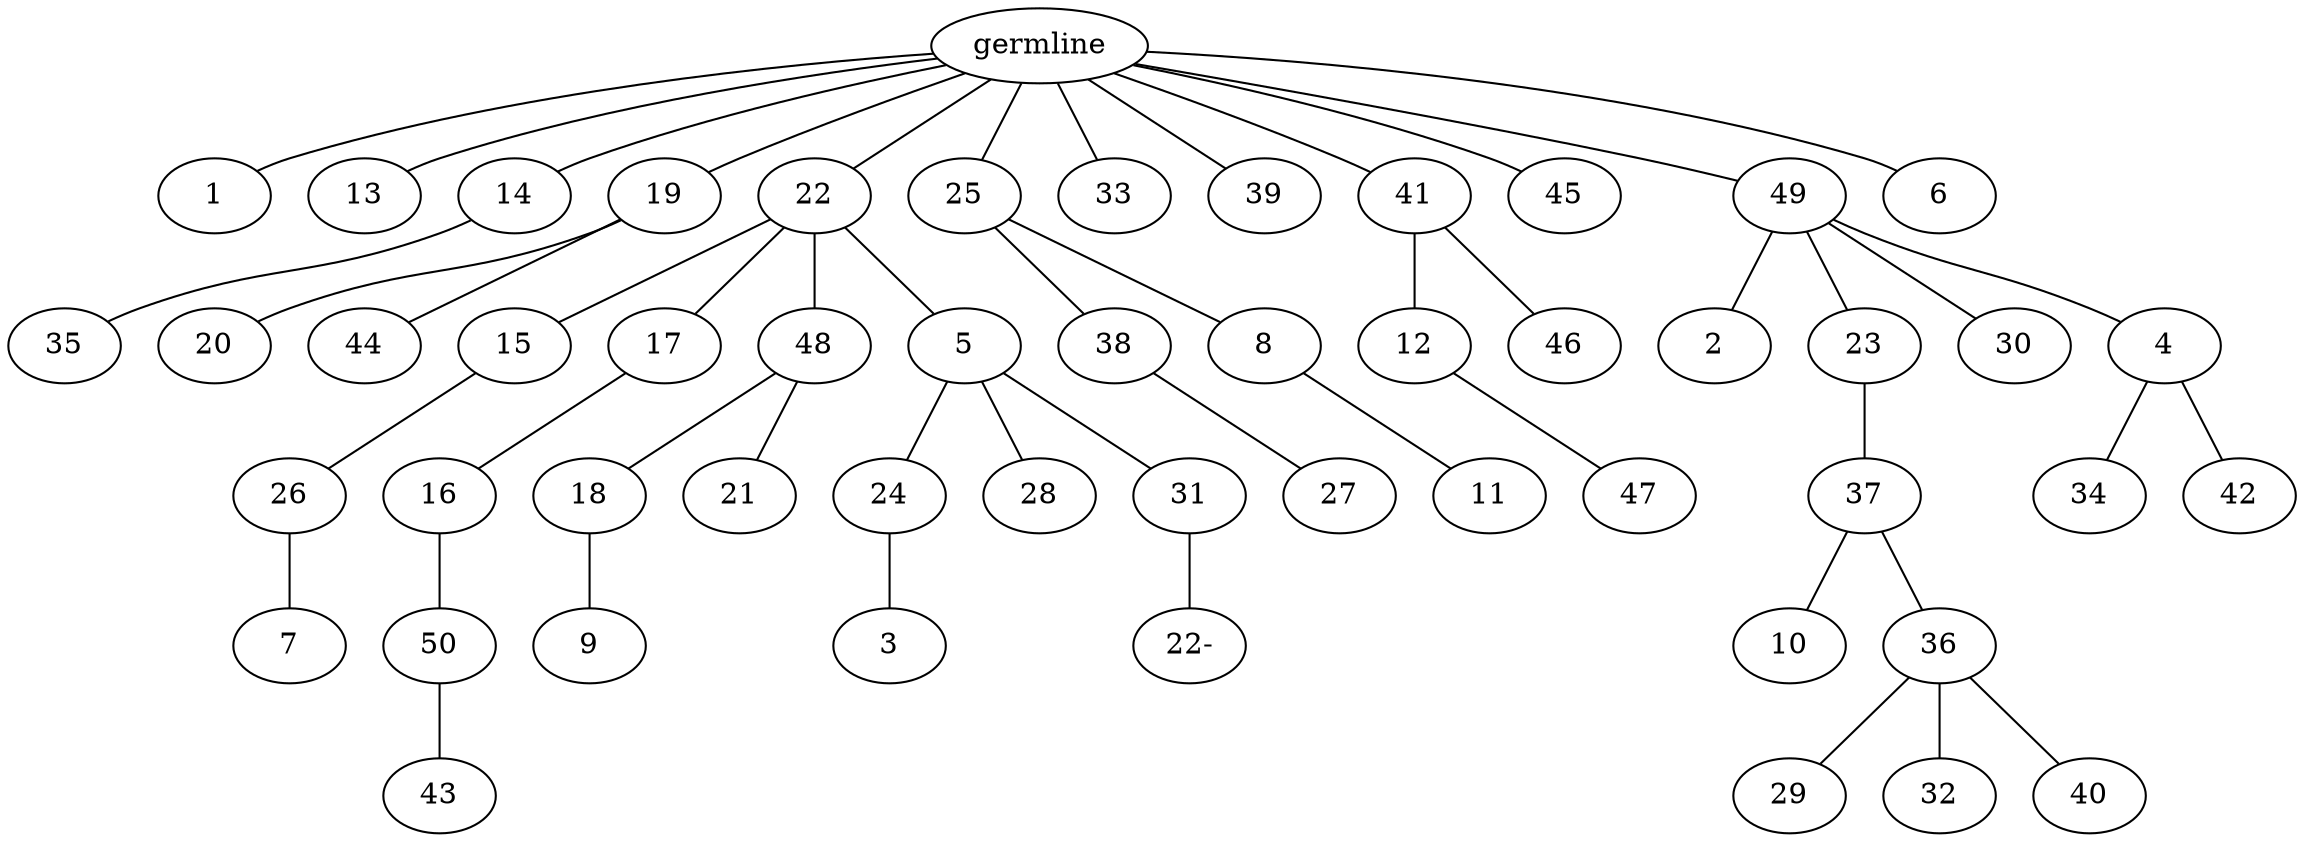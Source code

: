 graph tree {
    "139716457273376" [label="germline"];
    "139716457266048" [label="1"];
    "139716457333520" [label="13"];
    "139716457334048" [label="14"];
    "139716457335728" [label="35"];
    "139716456393504" [label="19"];
    "139716457335632" [label="20"];
    "139716457333472" [label="44"];
    "139716456393456" [label="22"];
    "139716456411872" [label="15"];
    "139716456415088" [label="26"];
    "139716456837472" [label="7"];
    "139716456412640" [label="17"];
    "139716456413360" [label="16"];
    "139716456839536" [label="50"];
    "139716456837520" [label="43"];
    "139716456411488" [label="48"];
    "139716456839056" [label="18"];
    "139716457383248" [label="9"];
    "139716456837376" [label="21"];
    "139716456412736" [label="5"];
    "139716457382960" [label="24"];
    "139716457382624" [label="3"];
    "139716457385936" [label="28"];
    "139716457383728" [label="31"];
    "139716457155984" [label="22-"];
    "139716456394032" [label="25"];
    "139716456838432" [label="38"];
    "139716457382528" [label="27"];
    "139716456411248" [label="8"];
    "139716457382672" [label="11"];
    "139716457336112" [label="33"];
    "139716456837280" [label="39"];
    "139716457336496" [label="41"];
    "139716457384448" [label="12"];
    "139716456864688" [label="47"];
    "139716456864448" [label="46"];
    "139716457384976" [label="45"];
    "139716457384688" [label="49"];
    "139716456862384" [label="2"];
    "139716456862864" [label="23"];
    "139716456863104" [label="37"];
    "139716456864832" [label="10"];
    "139716457325712" [label="36"];
    "139716457325616" [label="29"];
    "139716457326480" [label="32"];
    "139716457326624" [label="40"];
    "139716456863632" [label="30"];
    "139716456864592" [label="4"];
    "139716457328304" [label="34"];
    "139716457326144" [label="42"];
    "139716457385888" [label="6"];
    "139716457273376" -- "139716457266048";
    "139716457273376" -- "139716457333520";
    "139716457273376" -- "139716457334048";
    "139716457273376" -- "139716456393504";
    "139716457273376" -- "139716456393456";
    "139716457273376" -- "139716456394032";
    "139716457273376" -- "139716457336112";
    "139716457273376" -- "139716456837280";
    "139716457273376" -- "139716457336496";
    "139716457273376" -- "139716457384976";
    "139716457273376" -- "139716457384688";
    "139716457273376" -- "139716457385888";
    "139716457334048" -- "139716457335728";
    "139716456393504" -- "139716457335632";
    "139716456393504" -- "139716457333472";
    "139716456393456" -- "139716456411872";
    "139716456393456" -- "139716456412640";
    "139716456393456" -- "139716456411488";
    "139716456393456" -- "139716456412736";
    "139716456411872" -- "139716456415088";
    "139716456415088" -- "139716456837472";
    "139716456412640" -- "139716456413360";
    "139716456413360" -- "139716456839536";
    "139716456839536" -- "139716456837520";
    "139716456411488" -- "139716456839056";
    "139716456411488" -- "139716456837376";
    "139716456839056" -- "139716457383248";
    "139716456412736" -- "139716457382960";
    "139716456412736" -- "139716457385936";
    "139716456412736" -- "139716457383728";
    "139716457382960" -- "139716457382624";
    "139716457383728" -- "139716457155984";
    "139716456394032" -- "139716456838432";
    "139716456394032" -- "139716456411248";
    "139716456838432" -- "139716457382528";
    "139716456411248" -- "139716457382672";
    "139716457336496" -- "139716457384448";
    "139716457336496" -- "139716456864448";
    "139716457384448" -- "139716456864688";
    "139716457384688" -- "139716456862384";
    "139716457384688" -- "139716456862864";
    "139716457384688" -- "139716456863632";
    "139716457384688" -- "139716456864592";
    "139716456862864" -- "139716456863104";
    "139716456863104" -- "139716456864832";
    "139716456863104" -- "139716457325712";
    "139716457325712" -- "139716457325616";
    "139716457325712" -- "139716457326480";
    "139716457325712" -- "139716457326624";
    "139716456864592" -- "139716457328304";
    "139716456864592" -- "139716457326144";
}
